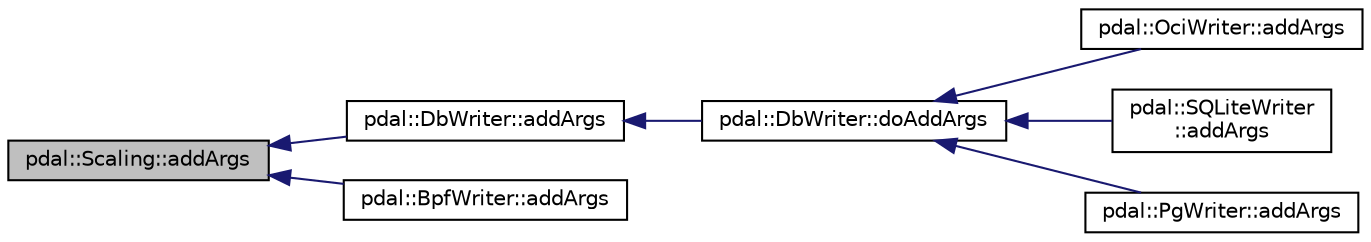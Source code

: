 digraph "pdal::Scaling::addArgs"
{
  edge [fontname="Helvetica",fontsize="10",labelfontname="Helvetica",labelfontsize="10"];
  node [fontname="Helvetica",fontsize="10",shape=record];
  rankdir="LR";
  Node1 [label="pdal::Scaling::addArgs",height=0.2,width=0.4,color="black", fillcolor="grey75", style="filled", fontcolor="black"];
  Node1 -> Node2 [dir="back",color="midnightblue",fontsize="10",style="solid",fontname="Helvetica"];
  Node2 [label="pdal::DbWriter::addArgs",height=0.2,width=0.4,color="black", fillcolor="white", style="filled",URL="$classpdal_1_1DbWriter.html#a94b34d19b7b61588c8fa864a02965bfa"];
  Node2 -> Node3 [dir="back",color="midnightblue",fontsize="10",style="solid",fontname="Helvetica"];
  Node3 [label="pdal::DbWriter::doAddArgs",height=0.2,width=0.4,color="black", fillcolor="white", style="filled",URL="$classpdal_1_1DbWriter.html#ab0ff1d41c348640c642332d83f952719"];
  Node3 -> Node4 [dir="back",color="midnightblue",fontsize="10",style="solid",fontname="Helvetica"];
  Node4 [label="pdal::OciWriter::addArgs",height=0.2,width=0.4,color="black", fillcolor="white", style="filled",URL="$classpdal_1_1OciWriter.html#a3ad1736ab0b0883131469e168bc20e0c"];
  Node3 -> Node5 [dir="back",color="midnightblue",fontsize="10",style="solid",fontname="Helvetica"];
  Node5 [label="pdal::SQLiteWriter\l::addArgs",height=0.2,width=0.4,color="black", fillcolor="white", style="filled",URL="$classpdal_1_1SQLiteWriter.html#afb6937456aad4fabd8ad6726fb10720d"];
  Node3 -> Node6 [dir="back",color="midnightblue",fontsize="10",style="solid",fontname="Helvetica"];
  Node6 [label="pdal::PgWriter::addArgs",height=0.2,width=0.4,color="black", fillcolor="white", style="filled",URL="$classpdal_1_1PgWriter.html#a9736bf20a885e54cef4cc63bb0c44433"];
  Node1 -> Node7 [dir="back",color="midnightblue",fontsize="10",style="solid",fontname="Helvetica"];
  Node7 [label="pdal::BpfWriter::addArgs",height=0.2,width=0.4,color="black", fillcolor="white", style="filled",URL="$classpdal_1_1BpfWriter.html#ad8010a40e61e1849b94e8725b8f996e3"];
}
